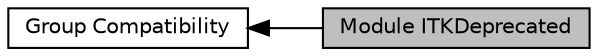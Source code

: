 digraph "Module ITKDeprecated"
{
  edge [fontname="Helvetica",fontsize="10",labelfontname="Helvetica",labelfontsize="10"];
  node [fontname="Helvetica",fontsize="10",shape=box];
  rankdir=LR;
  Node2 [label="Group Compatibility",height=0.2,width=0.4,color="black", fillcolor="white", style="filled",URL="$group__Group-Compatibility.html",tooltip=" "];
  Node1 [label="Module ITKDeprecated",height=0.2,width=0.4,color="black", fillcolor="grey75", style="filled", fontcolor="black",tooltip=" "];
  Node2->Node1 [shape=plaintext, dir="back", style="solid"];
}
